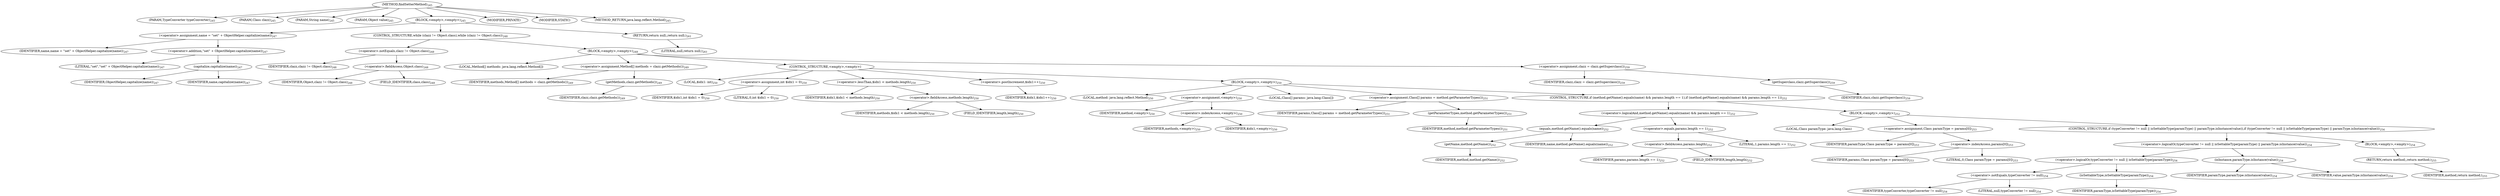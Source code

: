 digraph "findSetterMethod" {  
"750" [label = <(METHOD,findSetterMethod)<SUB>245</SUB>> ]
"751" [label = <(PARAM,TypeConverter typeConverter)<SUB>245</SUB>> ]
"752" [label = <(PARAM,Class clazz)<SUB>245</SUB>> ]
"753" [label = <(PARAM,String name)<SUB>245</SUB>> ]
"754" [label = <(PARAM,Object value)<SUB>245</SUB>> ]
"755" [label = <(BLOCK,&lt;empty&gt;,&lt;empty&gt;)<SUB>245</SUB>> ]
"756" [label = <(&lt;operator&gt;.assignment,name = &quot;set&quot; + ObjectHelper.capitalize(name))<SUB>247</SUB>> ]
"757" [label = <(IDENTIFIER,name,name = &quot;set&quot; + ObjectHelper.capitalize(name))<SUB>247</SUB>> ]
"758" [label = <(&lt;operator&gt;.addition,&quot;set&quot; + ObjectHelper.capitalize(name))<SUB>247</SUB>> ]
"759" [label = <(LITERAL,&quot;set&quot;,&quot;set&quot; + ObjectHelper.capitalize(name))<SUB>247</SUB>> ]
"760" [label = <(capitalize,capitalize(name))<SUB>247</SUB>> ]
"761" [label = <(IDENTIFIER,ObjectHelper,capitalize(name))<SUB>247</SUB>> ]
"762" [label = <(IDENTIFIER,name,capitalize(name))<SUB>247</SUB>> ]
"763" [label = <(CONTROL_STRUCTURE,while (clazz != Object.class),while (clazz != Object.class))<SUB>248</SUB>> ]
"764" [label = <(&lt;operator&gt;.notEquals,clazz != Object.class)<SUB>248</SUB>> ]
"765" [label = <(IDENTIFIER,clazz,clazz != Object.class)<SUB>248</SUB>> ]
"766" [label = <(&lt;operator&gt;.fieldAccess,Object.class)<SUB>248</SUB>> ]
"767" [label = <(IDENTIFIER,Object,clazz != Object.class)<SUB>248</SUB>> ]
"768" [label = <(FIELD_IDENTIFIER,class,class)<SUB>248</SUB>> ]
"769" [label = <(BLOCK,&lt;empty&gt;,&lt;empty&gt;)<SUB>248</SUB>> ]
"770" [label = <(LOCAL,Method[] methods: java.lang.reflect.Method[])> ]
"771" [label = <(&lt;operator&gt;.assignment,Method[] methods = clazz.getMethods())<SUB>249</SUB>> ]
"772" [label = <(IDENTIFIER,methods,Method[] methods = clazz.getMethods())<SUB>249</SUB>> ]
"773" [label = <(getMethods,clazz.getMethods())<SUB>249</SUB>> ]
"774" [label = <(IDENTIFIER,clazz,clazz.getMethods())<SUB>249</SUB>> ]
"775" [label = <(CONTROL_STRUCTURE,&lt;empty&gt;,&lt;empty&gt;)> ]
"776" [label = <(LOCAL,$idx1: int)<SUB>250</SUB>> ]
"777" [label = <(&lt;operator&gt;.assignment,int $idx1 = 0)<SUB>250</SUB>> ]
"778" [label = <(IDENTIFIER,$idx1,int $idx1 = 0)<SUB>250</SUB>> ]
"779" [label = <(LITERAL,0,int $idx1 = 0)<SUB>250</SUB>> ]
"780" [label = <(&lt;operator&gt;.lessThan,$idx1 &lt; methods.length)<SUB>250</SUB>> ]
"781" [label = <(IDENTIFIER,$idx1,$idx1 &lt; methods.length)<SUB>250</SUB>> ]
"782" [label = <(&lt;operator&gt;.fieldAccess,methods.length)<SUB>250</SUB>> ]
"783" [label = <(IDENTIFIER,methods,$idx1 &lt; methods.length)<SUB>250</SUB>> ]
"784" [label = <(FIELD_IDENTIFIER,length,length)<SUB>250</SUB>> ]
"785" [label = <(&lt;operator&gt;.postIncrement,$idx1++)<SUB>250</SUB>> ]
"786" [label = <(IDENTIFIER,$idx1,$idx1++)<SUB>250</SUB>> ]
"787" [label = <(BLOCK,&lt;empty&gt;,&lt;empty&gt;)<SUB>250</SUB>> ]
"788" [label = <(LOCAL,method: java.lang.reflect.Method)<SUB>250</SUB>> ]
"789" [label = <(&lt;operator&gt;.assignment,&lt;empty&gt;)<SUB>250</SUB>> ]
"790" [label = <(IDENTIFIER,method,&lt;empty&gt;)<SUB>250</SUB>> ]
"791" [label = <(&lt;operator&gt;.indexAccess,&lt;empty&gt;)<SUB>250</SUB>> ]
"792" [label = <(IDENTIFIER,methods,&lt;empty&gt;)<SUB>250</SUB>> ]
"793" [label = <(IDENTIFIER,$idx1,&lt;empty&gt;)<SUB>250</SUB>> ]
"794" [label = <(LOCAL,Class[] params: java.lang.Class[])> ]
"795" [label = <(&lt;operator&gt;.assignment,Class[] params = method.getParameterTypes())<SUB>251</SUB>> ]
"796" [label = <(IDENTIFIER,params,Class[] params = method.getParameterTypes())<SUB>251</SUB>> ]
"797" [label = <(getParameterTypes,method.getParameterTypes())<SUB>251</SUB>> ]
"798" [label = <(IDENTIFIER,method,method.getParameterTypes())<SUB>251</SUB>> ]
"799" [label = <(CONTROL_STRUCTURE,if (method.getName().equals(name) &amp;&amp; params.length == 1),if (method.getName().equals(name) &amp;&amp; params.length == 1))<SUB>252</SUB>> ]
"800" [label = <(&lt;operator&gt;.logicalAnd,method.getName().equals(name) &amp;&amp; params.length == 1)<SUB>252</SUB>> ]
"801" [label = <(equals,method.getName().equals(name))<SUB>252</SUB>> ]
"802" [label = <(getName,method.getName())<SUB>252</SUB>> ]
"803" [label = <(IDENTIFIER,method,method.getName())<SUB>252</SUB>> ]
"804" [label = <(IDENTIFIER,name,method.getName().equals(name))<SUB>252</SUB>> ]
"805" [label = <(&lt;operator&gt;.equals,params.length == 1)<SUB>252</SUB>> ]
"806" [label = <(&lt;operator&gt;.fieldAccess,params.length)<SUB>252</SUB>> ]
"807" [label = <(IDENTIFIER,params,params.length == 1)<SUB>252</SUB>> ]
"808" [label = <(FIELD_IDENTIFIER,length,length)<SUB>252</SUB>> ]
"809" [label = <(LITERAL,1,params.length == 1)<SUB>252</SUB>> ]
"810" [label = <(BLOCK,&lt;empty&gt;,&lt;empty&gt;)<SUB>252</SUB>> ]
"811" [label = <(LOCAL,Class paramType: java.lang.Class)> ]
"812" [label = <(&lt;operator&gt;.assignment,Class paramType = params[0])<SUB>253</SUB>> ]
"813" [label = <(IDENTIFIER,paramType,Class paramType = params[0])<SUB>253</SUB>> ]
"814" [label = <(&lt;operator&gt;.indexAccess,params[0])<SUB>253</SUB>> ]
"815" [label = <(IDENTIFIER,params,Class paramType = params[0])<SUB>253</SUB>> ]
"816" [label = <(LITERAL,0,Class paramType = params[0])<SUB>253</SUB>> ]
"817" [label = <(CONTROL_STRUCTURE,if (typeConverter != null || isSettableType(paramType) || paramType.isInstance(value)),if (typeConverter != null || isSettableType(paramType) || paramType.isInstance(value)))<SUB>254</SUB>> ]
"818" [label = <(&lt;operator&gt;.logicalOr,typeConverter != null || isSettableType(paramType) || paramType.isInstance(value))<SUB>254</SUB>> ]
"819" [label = <(&lt;operator&gt;.logicalOr,typeConverter != null || isSettableType(paramType))<SUB>254</SUB>> ]
"820" [label = <(&lt;operator&gt;.notEquals,typeConverter != null)<SUB>254</SUB>> ]
"821" [label = <(IDENTIFIER,typeConverter,typeConverter != null)<SUB>254</SUB>> ]
"822" [label = <(LITERAL,null,typeConverter != null)<SUB>254</SUB>> ]
"823" [label = <(isSettableType,isSettableType(paramType))<SUB>254</SUB>> ]
"824" [label = <(IDENTIFIER,paramType,isSettableType(paramType))<SUB>254</SUB>> ]
"825" [label = <(isInstance,paramType.isInstance(value))<SUB>254</SUB>> ]
"826" [label = <(IDENTIFIER,paramType,paramType.isInstance(value))<SUB>254</SUB>> ]
"827" [label = <(IDENTIFIER,value,paramType.isInstance(value))<SUB>254</SUB>> ]
"828" [label = <(BLOCK,&lt;empty&gt;,&lt;empty&gt;)<SUB>254</SUB>> ]
"829" [label = <(RETURN,return method;,return method;)<SUB>255</SUB>> ]
"830" [label = <(IDENTIFIER,method,return method;)<SUB>255</SUB>> ]
"831" [label = <(&lt;operator&gt;.assignment,clazz = clazz.getSuperclass())<SUB>259</SUB>> ]
"832" [label = <(IDENTIFIER,clazz,clazz = clazz.getSuperclass())<SUB>259</SUB>> ]
"833" [label = <(getSuperclass,clazz.getSuperclass())<SUB>259</SUB>> ]
"834" [label = <(IDENTIFIER,clazz,clazz.getSuperclass())<SUB>259</SUB>> ]
"835" [label = <(RETURN,return null;,return null;)<SUB>261</SUB>> ]
"836" [label = <(LITERAL,null,return null;)<SUB>261</SUB>> ]
"837" [label = <(MODIFIER,PRIVATE)> ]
"838" [label = <(MODIFIER,STATIC)> ]
"839" [label = <(METHOD_RETURN,java.lang.reflect.Method)<SUB>245</SUB>> ]
  "750" -> "751" 
  "750" -> "752" 
  "750" -> "753" 
  "750" -> "754" 
  "750" -> "755" 
  "750" -> "837" 
  "750" -> "838" 
  "750" -> "839" 
  "755" -> "756" 
  "755" -> "763" 
  "755" -> "835" 
  "756" -> "757" 
  "756" -> "758" 
  "758" -> "759" 
  "758" -> "760" 
  "760" -> "761" 
  "760" -> "762" 
  "763" -> "764" 
  "763" -> "769" 
  "764" -> "765" 
  "764" -> "766" 
  "766" -> "767" 
  "766" -> "768" 
  "769" -> "770" 
  "769" -> "771" 
  "769" -> "775" 
  "769" -> "831" 
  "771" -> "772" 
  "771" -> "773" 
  "773" -> "774" 
  "775" -> "776" 
  "775" -> "777" 
  "775" -> "780" 
  "775" -> "785" 
  "775" -> "787" 
  "777" -> "778" 
  "777" -> "779" 
  "780" -> "781" 
  "780" -> "782" 
  "782" -> "783" 
  "782" -> "784" 
  "785" -> "786" 
  "787" -> "788" 
  "787" -> "789" 
  "787" -> "794" 
  "787" -> "795" 
  "787" -> "799" 
  "789" -> "790" 
  "789" -> "791" 
  "791" -> "792" 
  "791" -> "793" 
  "795" -> "796" 
  "795" -> "797" 
  "797" -> "798" 
  "799" -> "800" 
  "799" -> "810" 
  "800" -> "801" 
  "800" -> "805" 
  "801" -> "802" 
  "801" -> "804" 
  "802" -> "803" 
  "805" -> "806" 
  "805" -> "809" 
  "806" -> "807" 
  "806" -> "808" 
  "810" -> "811" 
  "810" -> "812" 
  "810" -> "817" 
  "812" -> "813" 
  "812" -> "814" 
  "814" -> "815" 
  "814" -> "816" 
  "817" -> "818" 
  "817" -> "828" 
  "818" -> "819" 
  "818" -> "825" 
  "819" -> "820" 
  "819" -> "823" 
  "820" -> "821" 
  "820" -> "822" 
  "823" -> "824" 
  "825" -> "826" 
  "825" -> "827" 
  "828" -> "829" 
  "829" -> "830" 
  "831" -> "832" 
  "831" -> "833" 
  "833" -> "834" 
  "835" -> "836" 
}
